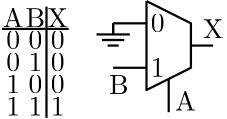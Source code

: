 <?xml version="1.0"?>
<!DOCTYPE ipe SYSTEM "ipe.dtd">
<ipe version="70206" creator="Ipe 7.2.7">
<info created="D:20190817153509" modified="D:20190817153731"/>
<ipestyle name="basic">
<symbol name="arrow/arc(spx)">
<path stroke="sym-stroke" fill="sym-stroke" pen="sym-pen">
0 0 m
-1 0.333 l
-1 -0.333 l
h
</path>
</symbol>
<symbol name="arrow/farc(spx)">
<path stroke="sym-stroke" fill="white" pen="sym-pen">
0 0 m
-1 0.333 l
-1 -0.333 l
h
</path>
</symbol>
<symbol name="arrow/ptarc(spx)">
<path stroke="sym-stroke" fill="sym-stroke" pen="sym-pen">
0 0 m
-1 0.333 l
-0.8 0 l
-1 -0.333 l
h
</path>
</symbol>
<symbol name="arrow/fptarc(spx)">
<path stroke="sym-stroke" fill="white" pen="sym-pen">
0 0 m
-1 0.333 l
-0.8 0 l
-1 -0.333 l
h
</path>
</symbol>
<symbol name="mark/circle(sx)" transformations="translations">
<path fill="sym-stroke">
0.6 0 0 0.6 0 0 e
0.4 0 0 0.4 0 0 e
</path>
</symbol>
<symbol name="mark/disk(sx)" transformations="translations">
<path fill="sym-stroke">
0.6 0 0 0.6 0 0 e
</path>
</symbol>
<symbol name="mark/fdisk(sfx)" transformations="translations">
<group>
<path fill="sym-fill">
0.5 0 0 0.5 0 0 e
</path>
<path fill="sym-stroke" fillrule="eofill">
0.6 0 0 0.6 0 0 e
0.4 0 0 0.4 0 0 e
</path>
</group>
</symbol>
<symbol name="mark/box(sx)" transformations="translations">
<path fill="sym-stroke" fillrule="eofill">
-0.6 -0.6 m
0.6 -0.6 l
0.6 0.6 l
-0.6 0.6 l
h
-0.4 -0.4 m
0.4 -0.4 l
0.4 0.4 l
-0.4 0.4 l
h
</path>
</symbol>
<symbol name="mark/square(sx)" transformations="translations">
<path fill="sym-stroke">
-0.6 -0.6 m
0.6 -0.6 l
0.6 0.6 l
-0.6 0.6 l
h
</path>
</symbol>
<symbol name="mark/fsquare(sfx)" transformations="translations">
<group>
<path fill="sym-fill">
-0.5 -0.5 m
0.5 -0.5 l
0.5 0.5 l
-0.5 0.5 l
h
</path>
<path fill="sym-stroke" fillrule="eofill">
-0.6 -0.6 m
0.6 -0.6 l
0.6 0.6 l
-0.6 0.6 l
h
-0.4 -0.4 m
0.4 -0.4 l
0.4 0.4 l
-0.4 0.4 l
h
</path>
</group>
</symbol>
<symbol name="mark/cross(sx)" transformations="translations">
<group>
<path fill="sym-stroke">
-0.43 -0.57 m
0.57 0.43 l
0.43 0.57 l
-0.57 -0.43 l
h
</path>
<path fill="sym-stroke">
-0.43 0.57 m
0.57 -0.43 l
0.43 -0.57 l
-0.57 0.43 l
h
</path>
</group>
</symbol>
<symbol name="arrow/fnormal(spx)">
<path stroke="sym-stroke" fill="white" pen="sym-pen">
0 0 m
-1 0.333 l
-1 -0.333 l
h
</path>
</symbol>
<symbol name="arrow/pointed(spx)">
<path stroke="sym-stroke" fill="sym-stroke" pen="sym-pen">
0 0 m
-1 0.333 l
-0.8 0 l
-1 -0.333 l
h
</path>
</symbol>
<symbol name="arrow/fpointed(spx)">
<path stroke="sym-stroke" fill="white" pen="sym-pen">
0 0 m
-1 0.333 l
-0.8 0 l
-1 -0.333 l
h
</path>
</symbol>
<symbol name="arrow/linear(spx)">
<path stroke="sym-stroke" pen="sym-pen">
-1 0.333 m
0 0 l
-1 -0.333 l
</path>
</symbol>
<symbol name="arrow/fdouble(spx)">
<path stroke="sym-stroke" fill="white" pen="sym-pen">
0 0 m
-1 0.333 l
-1 -0.333 l
h
-1 0 m
-2 0.333 l
-2 -0.333 l
h
</path>
</symbol>
<symbol name="arrow/double(spx)">
<path stroke="sym-stroke" fill="sym-stroke" pen="sym-pen">
0 0 m
-1 0.333 l
-1 -0.333 l
h
-1 0 m
-2 0.333 l
-2 -0.333 l
h
</path>
</symbol>
<pen name="heavier" value="0.8"/>
<pen name="fat" value="1.2"/>
<pen name="ultrafat" value="2"/>
<symbolsize name="large" value="5"/>
<symbolsize name="small" value="2"/>
<symbolsize name="tiny" value="1.1"/>
<arrowsize name="large" value="10"/>
<arrowsize name="small" value="5"/>
<arrowsize name="tiny" value="3"/>
<color name="red1" value="1 0 0"/>
<color name="red2" value="0.933 0 0"/>
<color name="red3" value="0.804 0 0"/>
<color name="red4" value="0.545 0 0"/>
<color name="green1" value="0 1 0"/>
<color name="green2" value="0 0.933 0"/>
<color name="green3" value="0 0.804 0"/>
<color name="green4" value="0 0.545 0"/>
<color name="green" value="0 1 0"/>
<color name="blue1" value="0 0 1"/>
<color name="blue2" value="0 0 0.933"/>
<color name="blue3" value="0 0 0.804"/>
<color name="blue4" value="0 0 0.545"/>
<color name="yellow" value="1 1 0"/>
<color name="orange" value="1 0.647 0"/>
<color name="gold" value="1 0.843 0"/>
<color name="purple" value="0.627 0.125 0.941"/>
<color name="gray" value="0.745"/>
<color name="brown" value="0.647 0.165 0.165"/>
<color name="navy" value="0 0 0.502"/>
<color name="pink" value="1 0.753 0.796"/>
<color name="seagreen" value="0.18 0.545 0.341"/>
<color name="turquoise" value="0.251 0.878 0.816"/>
<color name="violet" value="0.933 0.51 0.933"/>
<color name="darkblue" value="0 0 0.545"/>
<color name="darkcyan" value="0 0.545 0.545"/>
<color name="darkgray" value="0.663"/>
<color name="darkgreen" value="0 0.392 0"/>
<color name="darkmagenta" value="0.545 0 0.545"/>
<color name="darkorange" value="1 0.549 0"/>
<color name="darkred" value="0.545 0 0"/>
<color name="lightblue" value="0.678 0.847 0.902"/>
<color name="lightcyan" value="0.878 1 1"/>
<color name="lightgray" value="0.827"/>
<color name="lightgreen" value="0.565 0.933 0.565"/>
<color name="lightyellow" value="1 1 0.878"/>
<dashstyle name="dashed1" value="[1] 0"/>
<dashstyle name="dashed2" value="[2] 0"/>
<dashstyle name="dashed3" value="[4] 0"/>
<dashstyle name="dotted1" value="[1 1] 0"/>
<dashstyle name="dotted2" value="[1 2] 0"/>
<dashstyle name="dotted3" value="[1 3] 0"/>
<dashstyle name="dash dotted" value="[4 2 1 2] 0"/>
<dashstyle name="dash dot dotted" value="[4 2 1 2 1 2] 0"/>
<textsize name="large" value="\large"/>
<textsize name="Large" value="\Large"/>
<textsize name="LARGE" value="\LARGE"/>
<textsize name="huge" value="\huge"/>
<textsize name="Huge" value="\Huge"/>
<textsize name="small" value="\small"/>
<textsize name="footnote" value="\footnotesize"/>
<textsize name="tiny" value="\tiny"/>
<textstyle name="center" begin="\begin{center}" end="\end{center}"/>
<textstyle name="itemize" begin="\begin{itemize}" end="\end{itemize}"/>
<textstyle name="item" begin="\begin{itemize}\item{}" end="\end{itemize}"/>
<gridsize name="1 pts" value="1"/>
<gridsize name="2 pts" value="2"/>
<gridsize name="4 pts" value="4"/>
<gridsize name="8 pts (~3 mm)" value="8"/>
<gridsize name="16 pts (~6 mm)" value="16"/>
<gridsize name="32 pts (~12 mm)" value="32"/>
<gridsize name="10 pts (~3.5 mm)" value="10"/>
<gridsize name="20 pts (~7 mm)" value="20"/>
<gridsize name="14 pts (~5 mm)" value="14"/>
<gridsize name="28 pts (~10 mm)" value="28"/>
<gridsize name="56 pts (~20 mm)" value="56"/>
<anglesize name="90 deg" value="90"/>
<anglesize name="60 deg" value="60"/>
<anglesize name="45 deg" value="45"/>
<anglesize name="30 deg" value="30"/>
<anglesize name="22.5 deg" value="22.5"/>
<opacity name="10%" value="0.1"/>
<opacity name="30%" value="0.3"/>
<opacity name="50%" value="0.5"/>
<opacity name="75%" value="0.75"/>
<layout paper="88 48" origin="0 0" frame="88 48"/>
<tiling name="falling" angle="-60" step="4" width="1"/>
<tiling name="rising" angle="30" step="4" width="1"/>
</ipestyle>
<page>
<layer name="alpha"/>
<view layers="alpha" active="alpha"/>
<path layer="alpha" matrix="1 0 0 1 -106 -754" stroke="black" pen="heavier">
160 800 m
160 768 l
176 776 l
176 792 l
160 800 l
</path>
<path matrix="-1 0 0 -1 118 98" stroke="black" pen="heavier">
56 80 m
56 92 l
</path>
<path matrix="1 0 0 1 -14 -12" stroke="black" pen="heavier">
56 50 m
68 50 l
</path>
<path matrix="1 0 0 1 22 -74" stroke="black" pen="heavier">
20 96 m
32 96 l
</path>
<text matrix="1 0 0 1 -78 -80" transformations="translations" pos="84 120" stroke="black" type="label" width="7.472" height="6.808" depth="0" halign="center" valign="center">A</text>
<text matrix="1 0 0 1 -70 -80" transformations="translations" pos="84 120" stroke="black" type="label" width="7.057" height="6.808" depth="0" halign="center" valign="center">B</text>
<text matrix="1 0 0 1 -88 -84" transformations="translations" pos="110 124" stroke="black" type="label" width="7.472" height="6.808" depth="0" halign="center" valign="center">X</text>
<text matrix="1 0 0 1 -78 -88" transformations="translations" pos="84 120" stroke="black" type="label" width="4.981" height="6.42" depth="0" halign="center" valign="center">0</text>
<text matrix="1 0 0 1 -70 -88" transformations="translations" pos="84 120" stroke="black" type="label" width="4.981" height="6.42" depth="0" halign="center" valign="center">0</text>
<text matrix="1 0 0 1 -62 -88" transformations="translations" pos="84 120" stroke="black" type="label" width="4.981" height="6.42" depth="0" halign="center" valign="center">0</text>
<text matrix="1 0 0 1 -70 -96" transformations="translations" pos="84 120" stroke="black" type="label" width="4.981" height="6.42" depth="0" halign="center" valign="center">1</text>
<text matrix="1 0 0 1 -78 -104" transformations="translations" pos="84 120" stroke="black" type="label" width="4.981" height="6.42" depth="0" halign="center" valign="center">1</text>
<text matrix="1 0 0 1 -78 -112" transformations="translations" pos="84 120" stroke="black" type="label" width="4.981" height="6.42" depth="0" halign="center" valign="center">1</text>
<text matrix="1 0 0 1 -70 -112" transformations="translations" pos="84 120" stroke="black" type="label" width="4.981" height="6.42" depth="0" halign="center" valign="center">1</text>
<text matrix="1 0 0 1 -78 -96" transformations="translations" pos="84 120" stroke="black" type="label" width="4.981" height="6.42" depth="0" halign="center" valign="center">0</text>
<text matrix="1 0 0 1 -62 -96" transformations="translations" pos="84 120" stroke="black" type="label" width="4.981" height="6.42" depth="0" halign="center" valign="center">0</text>
<text matrix="1 0 0 1 -62 -104" transformations="translations" pos="84 120" stroke="black" type="label" width="4.981" height="6.42" depth="0" halign="center" valign="center">0</text>
<text matrix="1 0 0 1 -70 -104" transformations="translations" pos="84 120" stroke="black" type="label" width="4.981" height="6.42" depth="0" halign="center" valign="center">0</text>
<path matrix="1 0 0 1 -78 -84" stroke="black" pen="heavier">
96 128 m
96 88 l
</path>
<path matrix="1 0 0 1 -78 -84" stroke="black" pen="heavier">
80 120 m
104 120 l
</path>
<text matrix="1 0 0 1 -62 -112" transformations="translations" pos="84 120" stroke="black" type="label" width="4.981" height="6.42" depth="0" halign="center" valign="center">1</text>
<text matrix="1 0 0 1 -26 -82" transformations="translations" pos="84 120" stroke="black" type="label" width="4.981" height="6.42" depth="0" halign="center" valign="center">0</text>
<text matrix="1 0 0 1 -26 -98" transformations="translations" pos="84 120" stroke="black" type="label" width="4.981" height="6.42" depth="0" halign="center" valign="center">1</text>
<path matrix="1 0 0 1 -14 -12" stroke="black" pen="heavier">
84 42 m
92 42 l
</path>
<text matrix="1 0 0 1 -16 -110" transformations="translations" pos="84 120" stroke="black" type="label" width="7.472" height="6.808" depth="0" halign="center" valign="center">A</text>
<text matrix="1 0 0 1 -40 -104" transformations="translations" pos="84 120" stroke="black" type="label" width="7.057" height="6.808" depth="0" halign="center" valign="center">B</text>
<text matrix="1 0 0 1 -32 -88" transformations="translations" pos="110 124" stroke="black" type="label" width="7.472" height="6.808" depth="0" halign="center" valign="center">X</text>
<path stroke="black" pen="heavier">
36 34 m
48 34 l
</path>
<path stroke="black" pen="heavier">
38 32 m
46 32 l
</path>
<path matrix="1 0 0 1 -14 -12" stroke="black" pen="heavier">
56 50 m
56 46 l
</path>
<path matrix="1 0 0 1 -14 -12" stroke="black" pen="heavier">
56 50 m
56 46 l
</path>
<path stroke="black" pen="heavier">
40 30 m
44 30 l
</path>
</page>
</ipe>
